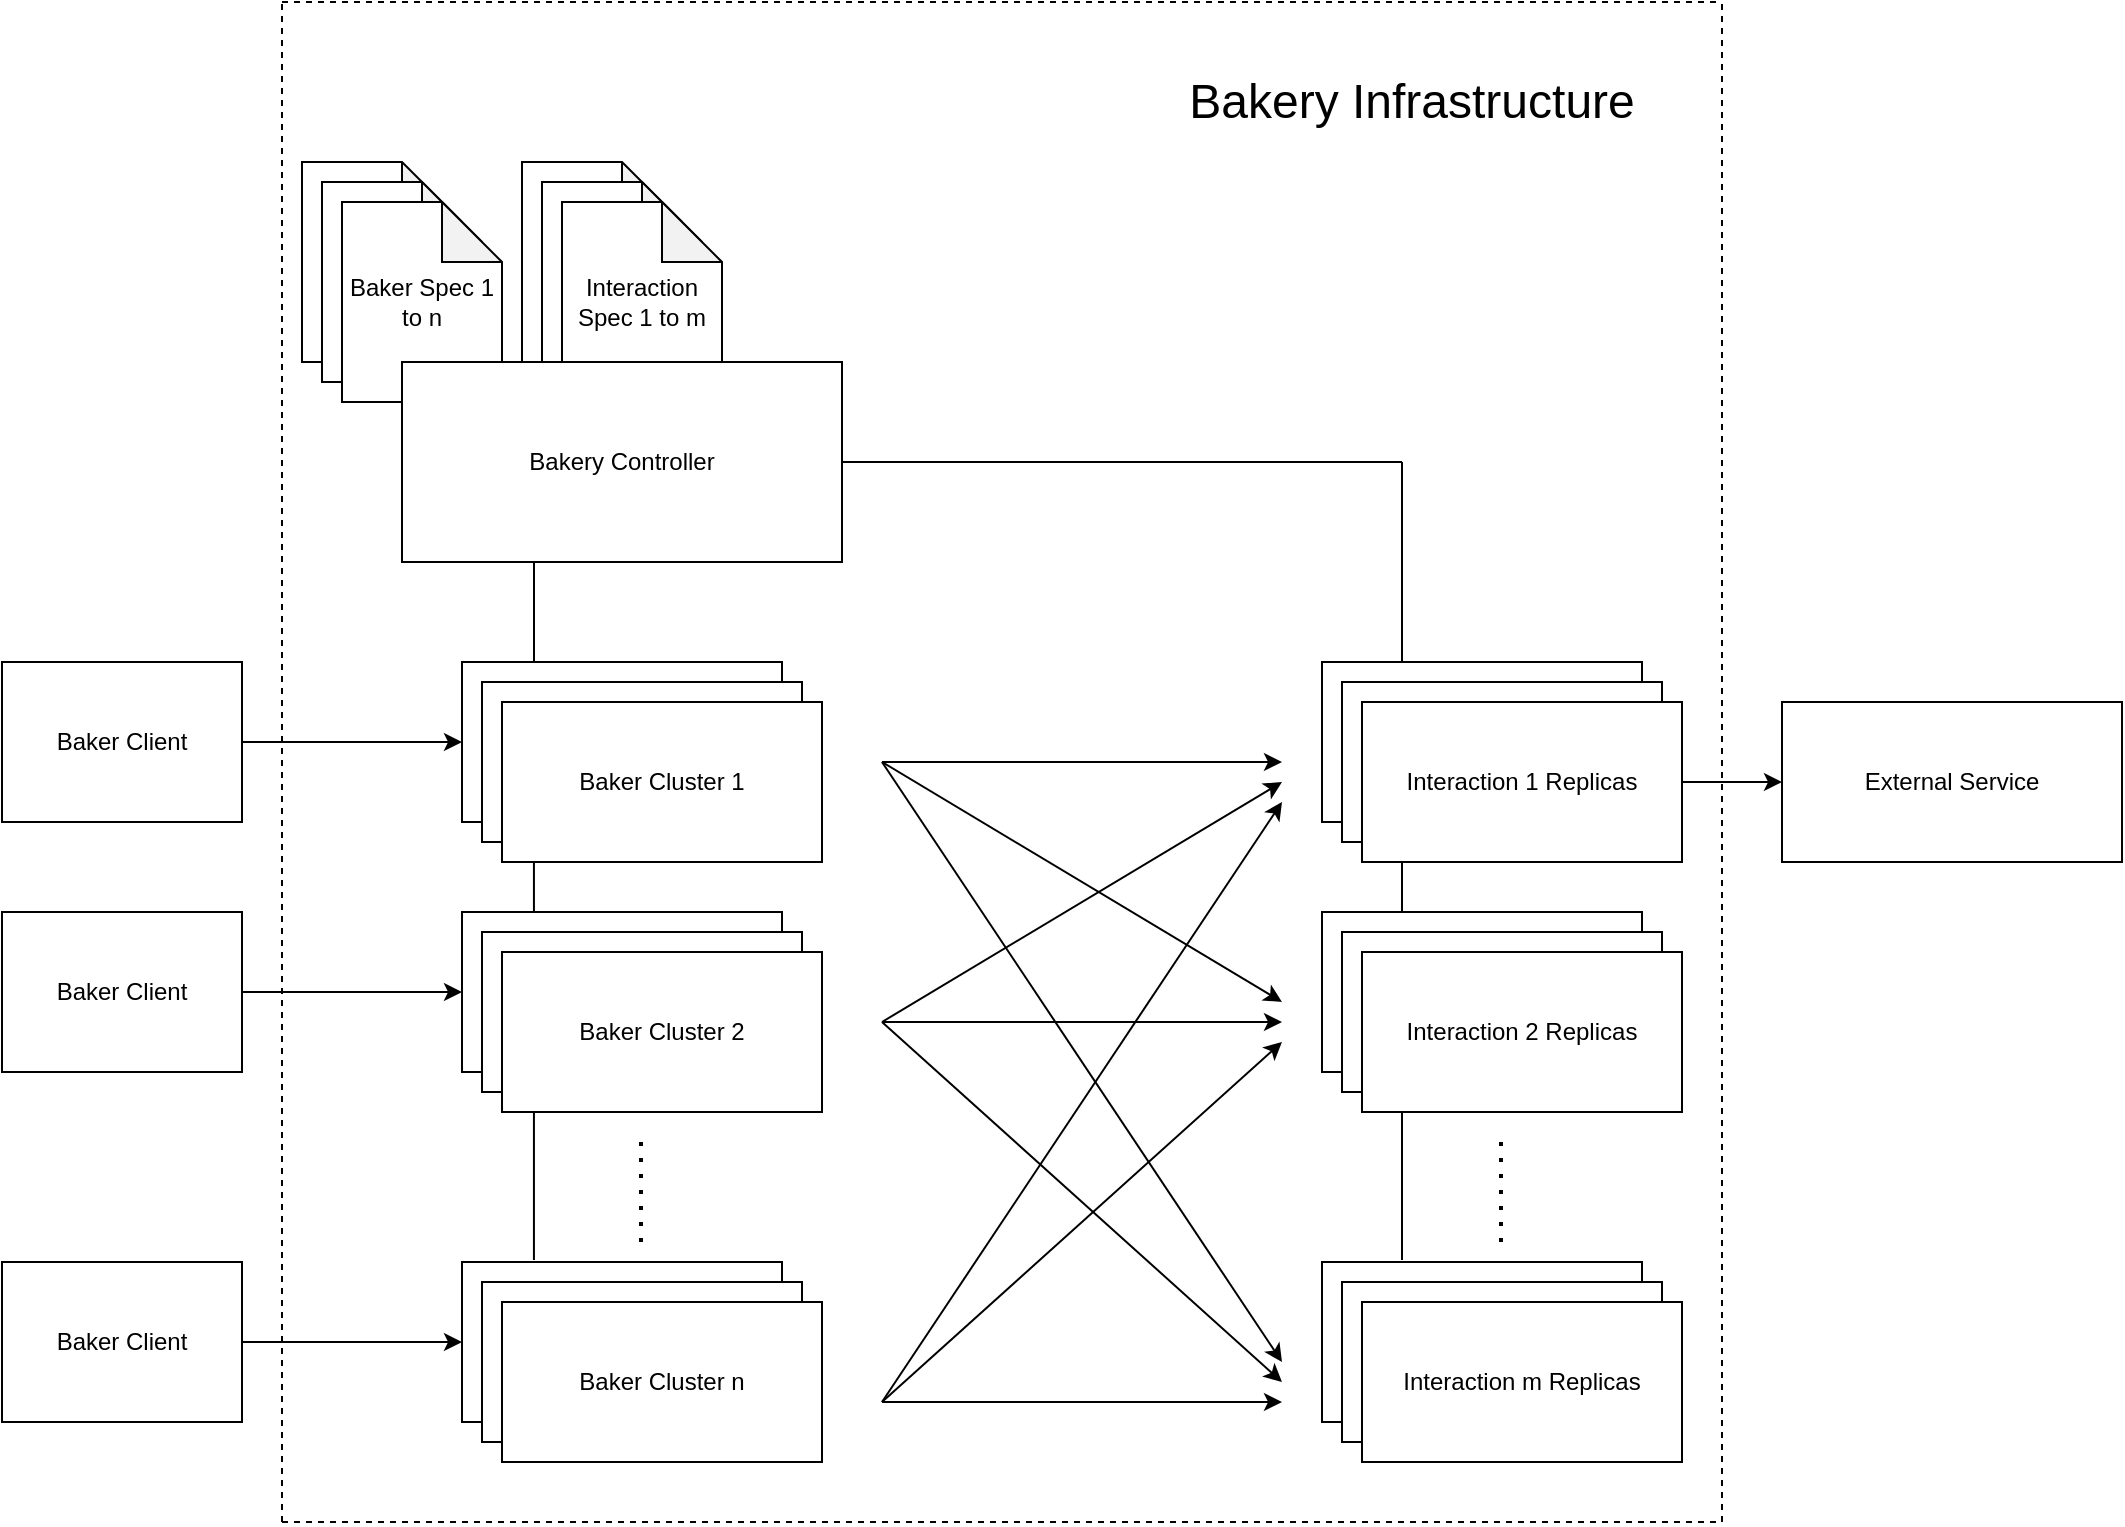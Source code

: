 <mxfile version="13.6.5" type="device"><diagram name="Page-1" id="5f0bae14-7c28-e335-631c-24af17079c00"><mxGraphModel dx="2004" dy="1111" grid="1" gridSize="10" guides="1" tooltips="1" connect="1" arrows="1" fold="1" page="1" pageScale="1" pageWidth="1100" pageHeight="850" background="#ffffff" math="0" shadow="0"><root><mxCell id="0"/><mxCell id="1" parent="0"/><mxCell id="HvldcnIngd9rNETTNE3h-58" value="" style="endArrow=none;html=1;exitX=0.156;exitY=-0.012;exitDx=0;exitDy=0;exitPerimeter=0;" edge="1" parent="1"><mxGeometry width="50" height="50" relative="1" as="geometry"><mxPoint x="720" y="669.04" as="sourcePoint"/><mxPoint x="720" y="270" as="targetPoint"/></mxGeometry></mxCell><mxCell id="HvldcnIngd9rNETTNE3h-57" value="" style="endArrow=none;html=1;entryX=0.25;entryY=1;entryDx=0;entryDy=0;exitX=0.156;exitY=-0.012;exitDx=0;exitDy=0;exitPerimeter=0;" edge="1" parent="1"><mxGeometry width="50" height="50" relative="1" as="geometry"><mxPoint x="285.96" y="669.04" as="sourcePoint"/><mxPoint x="286" y="320" as="targetPoint"/></mxGeometry></mxCell><mxCell id="HvldcnIngd9rNETTNE3h-25" value="" style="group" vertex="1" connectable="0" parent="1"><mxGeometry x="680" y="370" width="180" height="400" as="geometry"/></mxCell><mxCell id="HvldcnIngd9rNETTNE3h-13" value="" style="group" vertex="1" connectable="0" parent="HvldcnIngd9rNETTNE3h-25"><mxGeometry width="180" height="100" as="geometry"/></mxCell><mxCell id="HvldcnIngd9rNETTNE3h-7" value="Interaction A Replicas" style="whiteSpace=wrap;html=1;" vertex="1" parent="HvldcnIngd9rNETTNE3h-13"><mxGeometry width="160" height="80" as="geometry"/></mxCell><mxCell id="HvldcnIngd9rNETTNE3h-8" value="Interaction A Replicas" style="whiteSpace=wrap;html=1;" vertex="1" parent="HvldcnIngd9rNETTNE3h-13"><mxGeometry x="10" y="10" width="160" height="80" as="geometry"/></mxCell><mxCell id="HvldcnIngd9rNETTNE3h-9" value="Interaction 1 Replicas" style="whiteSpace=wrap;html=1;" vertex="1" parent="HvldcnIngd9rNETTNE3h-13"><mxGeometry x="20" y="20" width="160" height="80" as="geometry"/></mxCell><mxCell id="HvldcnIngd9rNETTNE3h-15" value="" style="group" vertex="1" connectable="0" parent="HvldcnIngd9rNETTNE3h-25"><mxGeometry y="125" width="180" height="100" as="geometry"/></mxCell><mxCell id="HvldcnIngd9rNETTNE3h-16" value="Interaction A Replicas" style="whiteSpace=wrap;html=1;" vertex="1" parent="HvldcnIngd9rNETTNE3h-15"><mxGeometry width="160" height="80" as="geometry"/></mxCell><mxCell id="HvldcnIngd9rNETTNE3h-17" value="Interaction A Replicas" style="whiteSpace=wrap;html=1;" vertex="1" parent="HvldcnIngd9rNETTNE3h-15"><mxGeometry x="10" y="10" width="160" height="80" as="geometry"/></mxCell><mxCell id="HvldcnIngd9rNETTNE3h-18" value="Interaction 2 Replicas" style="whiteSpace=wrap;html=1;" vertex="1" parent="HvldcnIngd9rNETTNE3h-15"><mxGeometry x="20" y="20" width="160" height="80" as="geometry"/></mxCell><mxCell id="HvldcnIngd9rNETTNE3h-19" value="" style="group" vertex="1" connectable="0" parent="HvldcnIngd9rNETTNE3h-25"><mxGeometry y="300" width="180" height="100" as="geometry"/></mxCell><mxCell id="HvldcnIngd9rNETTNE3h-20" value="Interaction A Replicas" style="whiteSpace=wrap;html=1;" vertex="1" parent="HvldcnIngd9rNETTNE3h-19"><mxGeometry width="160" height="80" as="geometry"/></mxCell><mxCell id="HvldcnIngd9rNETTNE3h-21" value="Interaction A Replicas" style="whiteSpace=wrap;html=1;" vertex="1" parent="HvldcnIngd9rNETTNE3h-19"><mxGeometry x="10" y="10" width="160" height="80" as="geometry"/></mxCell><mxCell id="HvldcnIngd9rNETTNE3h-22" value="Interaction m Replicas" style="whiteSpace=wrap;html=1;" vertex="1" parent="HvldcnIngd9rNETTNE3h-19"><mxGeometry x="20" y="20" width="160" height="80" as="geometry"/></mxCell><mxCell id="HvldcnIngd9rNETTNE3h-24" value="" style="endArrow=none;dashed=1;html=1;dashPattern=1 3;strokeWidth=2;" edge="1" parent="HvldcnIngd9rNETTNE3h-25"><mxGeometry width="50" height="50" relative="1" as="geometry"><mxPoint x="89.5" y="290" as="sourcePoint"/><mxPoint x="89.5" y="240" as="targetPoint"/></mxGeometry></mxCell><mxCell id="HvldcnIngd9rNETTNE3h-26" value="" style="group" vertex="1" connectable="0" parent="1"><mxGeometry x="250" y="370" width="180" height="400" as="geometry"/></mxCell><mxCell id="HvldcnIngd9rNETTNE3h-27" value="" style="group" vertex="1" connectable="0" parent="HvldcnIngd9rNETTNE3h-26"><mxGeometry width="180" height="100" as="geometry"/></mxCell><mxCell id="HvldcnIngd9rNETTNE3h-28" value="Interaction A Replicas" style="whiteSpace=wrap;html=1;" vertex="1" parent="HvldcnIngd9rNETTNE3h-27"><mxGeometry width="160" height="80" as="geometry"/></mxCell><mxCell id="HvldcnIngd9rNETTNE3h-29" value="Interaction A Replicas" style="whiteSpace=wrap;html=1;" vertex="1" parent="HvldcnIngd9rNETTNE3h-27"><mxGeometry x="10" y="10" width="160" height="80" as="geometry"/></mxCell><mxCell id="HvldcnIngd9rNETTNE3h-30" value="Baker Cluster 1" style="whiteSpace=wrap;html=1;" vertex="1" parent="HvldcnIngd9rNETTNE3h-27"><mxGeometry x="20" y="20" width="160" height="80" as="geometry"/></mxCell><mxCell id="HvldcnIngd9rNETTNE3h-31" value="" style="group" vertex="1" connectable="0" parent="HvldcnIngd9rNETTNE3h-26"><mxGeometry y="125" width="180" height="100" as="geometry"/></mxCell><mxCell id="HvldcnIngd9rNETTNE3h-32" value="Interaction A Replicas" style="whiteSpace=wrap;html=1;" vertex="1" parent="HvldcnIngd9rNETTNE3h-31"><mxGeometry width="160" height="80" as="geometry"/></mxCell><mxCell id="HvldcnIngd9rNETTNE3h-33" value="Interaction A Replicas" style="whiteSpace=wrap;html=1;" vertex="1" parent="HvldcnIngd9rNETTNE3h-31"><mxGeometry x="10" y="10" width="160" height="80" as="geometry"/></mxCell><mxCell id="HvldcnIngd9rNETTNE3h-34" value="Baker Cluster 2" style="whiteSpace=wrap;html=1;" vertex="1" parent="HvldcnIngd9rNETTNE3h-31"><mxGeometry x="20" y="20" width="160" height="80" as="geometry"/></mxCell><mxCell id="HvldcnIngd9rNETTNE3h-35" value="" style="group" vertex="1" connectable="0" parent="HvldcnIngd9rNETTNE3h-26"><mxGeometry y="300" width="180" height="100" as="geometry"/></mxCell><mxCell id="HvldcnIngd9rNETTNE3h-36" value="Interaction A Replicas" style="whiteSpace=wrap;html=1;" vertex="1" parent="HvldcnIngd9rNETTNE3h-35"><mxGeometry width="160" height="80" as="geometry"/></mxCell><mxCell id="HvldcnIngd9rNETTNE3h-37" value="Interaction A Replicas" style="whiteSpace=wrap;html=1;" vertex="1" parent="HvldcnIngd9rNETTNE3h-35"><mxGeometry x="10" y="10" width="160" height="80" as="geometry"/></mxCell><mxCell id="HvldcnIngd9rNETTNE3h-38" value="Baker Cluster n" style="whiteSpace=wrap;html=1;" vertex="1" parent="HvldcnIngd9rNETTNE3h-35"><mxGeometry x="20" y="20" width="160" height="80" as="geometry"/></mxCell><mxCell id="HvldcnIngd9rNETTNE3h-39" value="" style="endArrow=none;dashed=1;html=1;dashPattern=1 3;strokeWidth=2;" edge="1" parent="HvldcnIngd9rNETTNE3h-26"><mxGeometry width="50" height="50" relative="1" as="geometry"><mxPoint x="89.5" y="290" as="sourcePoint"/><mxPoint x="89.5" y="240" as="targetPoint"/></mxGeometry></mxCell><mxCell id="HvldcnIngd9rNETTNE3h-40" value="" style="endArrow=classic;html=1;" edge="1" parent="1"><mxGeometry width="50" height="50" relative="1" as="geometry"><mxPoint x="460" y="740" as="sourcePoint"/><mxPoint x="660" y="440" as="targetPoint"/></mxGeometry></mxCell><mxCell id="HvldcnIngd9rNETTNE3h-41" value="" style="endArrow=classic;html=1;" edge="1" parent="1"><mxGeometry width="50" height="50" relative="1" as="geometry"><mxPoint x="460" y="740" as="sourcePoint"/><mxPoint x="660" y="560" as="targetPoint"/></mxGeometry></mxCell><mxCell id="HvldcnIngd9rNETTNE3h-42" value="" style="endArrow=classic;html=1;" edge="1" parent="1"><mxGeometry width="50" height="50" relative="1" as="geometry"><mxPoint x="460" y="740" as="sourcePoint"/><mxPoint x="660" y="740" as="targetPoint"/></mxGeometry></mxCell><mxCell id="HvldcnIngd9rNETTNE3h-43" value="" style="endArrow=classic;html=1;" edge="1" parent="1"><mxGeometry width="50" height="50" relative="1" as="geometry"><mxPoint x="460" y="550" as="sourcePoint"/><mxPoint x="660" y="550" as="targetPoint"/></mxGeometry></mxCell><mxCell id="HvldcnIngd9rNETTNE3h-44" value="" style="endArrow=classic;html=1;" edge="1" parent="1"><mxGeometry width="50" height="50" relative="1" as="geometry"><mxPoint x="460" y="420" as="sourcePoint"/><mxPoint x="660" y="420" as="targetPoint"/></mxGeometry></mxCell><mxCell id="HvldcnIngd9rNETTNE3h-45" value="" style="endArrow=classic;html=1;" edge="1" parent="1"><mxGeometry width="50" height="50" relative="1" as="geometry"><mxPoint x="460" y="550" as="sourcePoint"/><mxPoint x="660" y="730" as="targetPoint"/></mxGeometry></mxCell><mxCell id="HvldcnIngd9rNETTNE3h-46" value="" style="endArrow=classic;html=1;" edge="1" parent="1"><mxGeometry width="50" height="50" relative="1" as="geometry"><mxPoint x="460" y="420" as="sourcePoint"/><mxPoint x="660" y="720" as="targetPoint"/></mxGeometry></mxCell><mxCell id="HvldcnIngd9rNETTNE3h-47" value="" style="endArrow=classic;html=1;" edge="1" parent="1"><mxGeometry width="50" height="50" relative="1" as="geometry"><mxPoint x="460" y="420" as="sourcePoint"/><mxPoint x="660" y="540" as="targetPoint"/></mxGeometry></mxCell><mxCell id="HvldcnIngd9rNETTNE3h-48" value="" style="endArrow=classic;html=1;" edge="1" parent="1"><mxGeometry width="50" height="50" relative="1" as="geometry"><mxPoint x="460" y="550" as="sourcePoint"/><mxPoint x="660" y="430" as="targetPoint"/></mxGeometry></mxCell><mxCell id="HvldcnIngd9rNETTNE3h-49" value="" style="shape=note;whiteSpace=wrap;html=1;backgroundOutline=1;darkOpacity=0.05;" vertex="1" parent="1"><mxGeometry x="170" y="120" width="80" height="100" as="geometry"/></mxCell><mxCell id="HvldcnIngd9rNETTNE3h-52" value="" style="shape=note;whiteSpace=wrap;html=1;backgroundOutline=1;darkOpacity=0.05;" vertex="1" parent="1"><mxGeometry x="180" y="130" width="80" height="100" as="geometry"/></mxCell><mxCell id="HvldcnIngd9rNETTNE3h-53" value="Baker Spec 1 to n" style="shape=note;whiteSpace=wrap;html=1;backgroundOutline=1;darkOpacity=0.05;" vertex="1" parent="1"><mxGeometry x="190" y="140" width="80" height="100" as="geometry"/></mxCell><mxCell id="HvldcnIngd9rNETTNE3h-54" value="" style="shape=note;whiteSpace=wrap;html=1;backgroundOutline=1;darkOpacity=0.05;" vertex="1" parent="1"><mxGeometry x="280" y="120" width="80" height="100" as="geometry"/></mxCell><mxCell id="HvldcnIngd9rNETTNE3h-55" value="" style="shape=note;whiteSpace=wrap;html=1;backgroundOutline=1;darkOpacity=0.05;" vertex="1" parent="1"><mxGeometry x="290" y="130" width="80" height="100" as="geometry"/></mxCell><mxCell id="HvldcnIngd9rNETTNE3h-56" value="Interaction Spec 1 to m" style="shape=note;whiteSpace=wrap;html=1;backgroundOutline=1;darkOpacity=0.05;" vertex="1" parent="1"><mxGeometry x="300" y="140" width="80" height="100" as="geometry"/></mxCell><mxCell id="HvldcnIngd9rNETTNE3h-1" value="Bakery Controller" style="rounded=0;whiteSpace=wrap;html=1;" vertex="1" parent="1"><mxGeometry x="220" y="220" width="220" height="100" as="geometry"/></mxCell><mxCell id="HvldcnIngd9rNETTNE3h-59" value="" style="endArrow=none;html=1;exitX=1;exitY=0.5;exitDx=0;exitDy=0;" edge="1" parent="1" source="HvldcnIngd9rNETTNE3h-1"><mxGeometry width="50" height="50" relative="1" as="geometry"><mxPoint x="570" y="310" as="sourcePoint"/><mxPoint x="720" y="270" as="targetPoint"/></mxGeometry></mxCell><mxCell id="HvldcnIngd9rNETTNE3h-66" style="edgeStyle=orthogonalEdgeStyle;rounded=0;orthogonalLoop=1;jettySize=auto;html=1;exitX=1;exitY=0.5;exitDx=0;exitDy=0;entryX=0;entryY=0.5;entryDx=0;entryDy=0;" edge="1" parent="1" source="HvldcnIngd9rNETTNE3h-61" target="HvldcnIngd9rNETTNE3h-28"><mxGeometry relative="1" as="geometry"/></mxCell><mxCell id="HvldcnIngd9rNETTNE3h-61" value="Baker Client" style="rounded=0;whiteSpace=wrap;html=1;" vertex="1" parent="1"><mxGeometry x="20" y="370" width="120" height="80" as="geometry"/></mxCell><mxCell id="HvldcnIngd9rNETTNE3h-65" style="edgeStyle=orthogonalEdgeStyle;rounded=0;orthogonalLoop=1;jettySize=auto;html=1;exitX=1;exitY=0.5;exitDx=0;exitDy=0;entryX=0;entryY=0.5;entryDx=0;entryDy=0;" edge="1" parent="1" source="HvldcnIngd9rNETTNE3h-62" target="HvldcnIngd9rNETTNE3h-32"><mxGeometry relative="1" as="geometry"/></mxCell><mxCell id="HvldcnIngd9rNETTNE3h-62" value="Baker Client" style="rounded=0;whiteSpace=wrap;html=1;" vertex="1" parent="1"><mxGeometry x="20" y="495" width="120" height="80" as="geometry"/></mxCell><mxCell id="HvldcnIngd9rNETTNE3h-64" style="edgeStyle=orthogonalEdgeStyle;rounded=0;orthogonalLoop=1;jettySize=auto;html=1;exitX=1;exitY=0.5;exitDx=0;exitDy=0;entryX=0;entryY=0.5;entryDx=0;entryDy=0;" edge="1" parent="1" source="HvldcnIngd9rNETTNE3h-63" target="HvldcnIngd9rNETTNE3h-36"><mxGeometry relative="1" as="geometry"/></mxCell><mxCell id="HvldcnIngd9rNETTNE3h-63" value="Baker Client" style="rounded=0;whiteSpace=wrap;html=1;" vertex="1" parent="1"><mxGeometry x="20" y="670" width="120" height="80" as="geometry"/></mxCell><mxCell id="HvldcnIngd9rNETTNE3h-70" value="" style="endArrow=none;dashed=1;html=1;" edge="1" parent="1"><mxGeometry width="50" height="50" relative="1" as="geometry"><mxPoint x="160" y="800" as="sourcePoint"/><mxPoint x="160" y="40" as="targetPoint"/></mxGeometry></mxCell><mxCell id="HvldcnIngd9rNETTNE3h-71" value="" style="endArrow=none;dashed=1;html=1;" edge="1" parent="1"><mxGeometry width="50" height="50" relative="1" as="geometry"><mxPoint x="880" y="800" as="sourcePoint"/><mxPoint x="880" y="40" as="targetPoint"/></mxGeometry></mxCell><mxCell id="HvldcnIngd9rNETTNE3h-72" value="" style="endArrow=none;dashed=1;html=1;" edge="1" parent="1"><mxGeometry width="50" height="50" relative="1" as="geometry"><mxPoint x="160" y="800" as="sourcePoint"/><mxPoint x="880" y="800" as="targetPoint"/></mxGeometry></mxCell><mxCell id="HvldcnIngd9rNETTNE3h-73" value="" style="endArrow=none;dashed=1;html=1;" edge="1" parent="1"><mxGeometry width="50" height="50" relative="1" as="geometry"><mxPoint x="160" y="40" as="sourcePoint"/><mxPoint x="880" y="40" as="targetPoint"/></mxGeometry></mxCell><mxCell id="HvldcnIngd9rNETTNE3h-74" value="&lt;font style=&quot;font-size: 24px&quot;&gt;Bakery Infrastructure&lt;/font&gt;" style="text;html=1;strokeColor=none;fillColor=none;align=center;verticalAlign=middle;whiteSpace=wrap;rounded=0;" vertex="1" parent="1"><mxGeometry x="590" y="60" width="270" height="60" as="geometry"/></mxCell><mxCell id="HvldcnIngd9rNETTNE3h-75" value="External Service" style="rounded=0;whiteSpace=wrap;html=1;" vertex="1" parent="1"><mxGeometry x="910" y="390" width="170" height="80" as="geometry"/></mxCell><mxCell id="HvldcnIngd9rNETTNE3h-76" style="edgeStyle=orthogonalEdgeStyle;rounded=0;orthogonalLoop=1;jettySize=auto;html=1;exitX=1;exitY=0.5;exitDx=0;exitDy=0;entryX=0;entryY=0.5;entryDx=0;entryDy=0;" edge="1" parent="1" source="HvldcnIngd9rNETTNE3h-9" target="HvldcnIngd9rNETTNE3h-75"><mxGeometry relative="1" as="geometry"/></mxCell></root></mxGraphModel></diagram></mxfile>